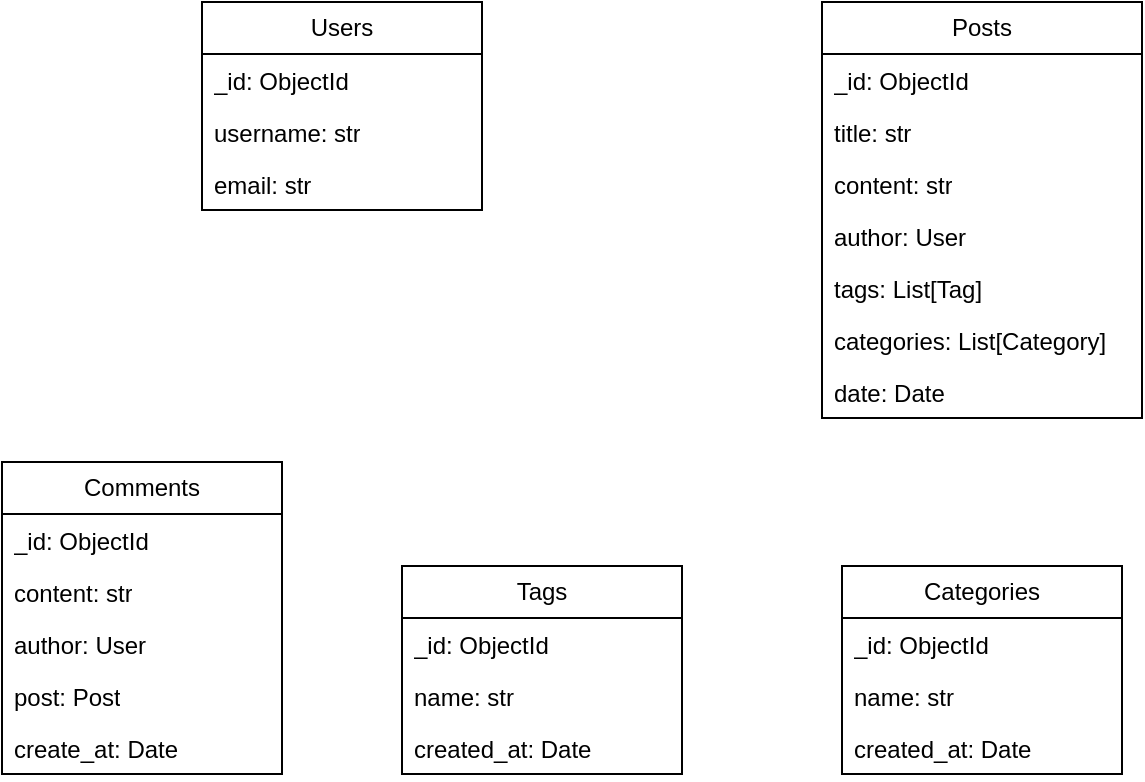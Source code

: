<mxfile version="24.0.7" type="device">
  <diagram name="Página-1" id="1TMH7UZ6KeqDlgrAmdXs">
    <mxGraphModel dx="984" dy="539" grid="1" gridSize="10" guides="1" tooltips="1" connect="1" arrows="1" fold="1" page="1" pageScale="1" pageWidth="827" pageHeight="1169" math="0" shadow="0">
      <root>
        <mxCell id="0" />
        <mxCell id="1" parent="0" />
        <mxCell id="GNNz7NgXknpyaF68Vbfo-1" value="Users" style="swimlane;fontStyle=0;childLayout=stackLayout;horizontal=1;startSize=26;fillColor=none;horizontalStack=0;resizeParent=1;resizeParentMax=0;resizeLast=0;collapsible=1;marginBottom=0;whiteSpace=wrap;html=1;" vertex="1" parent="1">
          <mxGeometry x="180" y="80" width="140" height="104" as="geometry" />
        </mxCell>
        <mxCell id="GNNz7NgXknpyaF68Vbfo-2" value="_id: ObjectId" style="text;strokeColor=none;fillColor=none;align=left;verticalAlign=top;spacingLeft=4;spacingRight=4;overflow=hidden;rotatable=0;points=[[0,0.5],[1,0.5]];portConstraint=eastwest;whiteSpace=wrap;html=1;" vertex="1" parent="GNNz7NgXknpyaF68Vbfo-1">
          <mxGeometry y="26" width="140" height="26" as="geometry" />
        </mxCell>
        <mxCell id="GNNz7NgXknpyaF68Vbfo-3" value="username: str&lt;div&gt;&lt;br&gt;&lt;/div&gt;" style="text;strokeColor=none;fillColor=none;align=left;verticalAlign=top;spacingLeft=4;spacingRight=4;overflow=hidden;rotatable=0;points=[[0,0.5],[1,0.5]];portConstraint=eastwest;whiteSpace=wrap;html=1;" vertex="1" parent="GNNz7NgXknpyaF68Vbfo-1">
          <mxGeometry y="52" width="140" height="26" as="geometry" />
        </mxCell>
        <mxCell id="GNNz7NgXknpyaF68Vbfo-4" value="email: str" style="text;strokeColor=none;fillColor=none;align=left;verticalAlign=top;spacingLeft=4;spacingRight=4;overflow=hidden;rotatable=0;points=[[0,0.5],[1,0.5]];portConstraint=eastwest;whiteSpace=wrap;html=1;" vertex="1" parent="GNNz7NgXknpyaF68Vbfo-1">
          <mxGeometry y="78" width="140" height="26" as="geometry" />
        </mxCell>
        <mxCell id="GNNz7NgXknpyaF68Vbfo-6" value="Posts" style="swimlane;fontStyle=0;childLayout=stackLayout;horizontal=1;startSize=26;fillColor=none;horizontalStack=0;resizeParent=1;resizeParentMax=0;resizeLast=0;collapsible=1;marginBottom=0;whiteSpace=wrap;html=1;" vertex="1" parent="1">
          <mxGeometry x="490" y="80" width="160" height="208" as="geometry" />
        </mxCell>
        <mxCell id="GNNz7NgXknpyaF68Vbfo-7" value="_id: ObjectId" style="text;strokeColor=none;fillColor=none;align=left;verticalAlign=top;spacingLeft=4;spacingRight=4;overflow=hidden;rotatable=0;points=[[0,0.5],[1,0.5]];portConstraint=eastwest;whiteSpace=wrap;html=1;" vertex="1" parent="GNNz7NgXknpyaF68Vbfo-6">
          <mxGeometry y="26" width="160" height="26" as="geometry" />
        </mxCell>
        <mxCell id="GNNz7NgXknpyaF68Vbfo-8" value="&lt;div&gt;title: str&lt;/div&gt;&lt;div&gt;&lt;br&gt;&lt;/div&gt;" style="text;strokeColor=none;fillColor=none;align=left;verticalAlign=top;spacingLeft=4;spacingRight=4;overflow=hidden;rotatable=0;points=[[0,0.5],[1,0.5]];portConstraint=eastwest;whiteSpace=wrap;html=1;" vertex="1" parent="GNNz7NgXknpyaF68Vbfo-6">
          <mxGeometry y="52" width="160" height="26" as="geometry" />
        </mxCell>
        <mxCell id="GNNz7NgXknpyaF68Vbfo-9" value="content: str" style="text;strokeColor=none;fillColor=none;align=left;verticalAlign=top;spacingLeft=4;spacingRight=4;overflow=hidden;rotatable=0;points=[[0,0.5],[1,0.5]];portConstraint=eastwest;whiteSpace=wrap;html=1;" vertex="1" parent="GNNz7NgXknpyaF68Vbfo-6">
          <mxGeometry y="78" width="160" height="26" as="geometry" />
        </mxCell>
        <mxCell id="GNNz7NgXknpyaF68Vbfo-10" value="author: User&lt;div&gt;&lt;br&gt;&lt;/div&gt;" style="text;strokeColor=none;fillColor=none;align=left;verticalAlign=top;spacingLeft=4;spacingRight=4;overflow=hidden;rotatable=0;points=[[0,0.5],[1,0.5]];portConstraint=eastwest;whiteSpace=wrap;html=1;" vertex="1" parent="GNNz7NgXknpyaF68Vbfo-6">
          <mxGeometry y="104" width="160" height="26" as="geometry" />
        </mxCell>
        <mxCell id="GNNz7NgXknpyaF68Vbfo-11" value="tags: List[Tag]" style="text;strokeColor=none;fillColor=none;align=left;verticalAlign=top;spacingLeft=4;spacingRight=4;overflow=hidden;rotatable=0;points=[[0,0.5],[1,0.5]];portConstraint=eastwest;whiteSpace=wrap;html=1;" vertex="1" parent="GNNz7NgXknpyaF68Vbfo-6">
          <mxGeometry y="130" width="160" height="26" as="geometry" />
        </mxCell>
        <mxCell id="GNNz7NgXknpyaF68Vbfo-13" value="categories: List[Category]" style="text;strokeColor=none;fillColor=none;align=left;verticalAlign=top;spacingLeft=4;spacingRight=4;overflow=hidden;rotatable=0;points=[[0,0.5],[1,0.5]];portConstraint=eastwest;whiteSpace=wrap;html=1;" vertex="1" parent="GNNz7NgXknpyaF68Vbfo-6">
          <mxGeometry y="156" width="160" height="26" as="geometry" />
        </mxCell>
        <mxCell id="GNNz7NgXknpyaF68Vbfo-12" value="date: Date" style="text;strokeColor=none;fillColor=none;align=left;verticalAlign=top;spacingLeft=4;spacingRight=4;overflow=hidden;rotatable=0;points=[[0,0.5],[1,0.5]];portConstraint=eastwest;whiteSpace=wrap;html=1;" vertex="1" parent="GNNz7NgXknpyaF68Vbfo-6">
          <mxGeometry y="182" width="160" height="26" as="geometry" />
        </mxCell>
        <mxCell id="GNNz7NgXknpyaF68Vbfo-14" value="Comments" style="swimlane;fontStyle=0;childLayout=stackLayout;horizontal=1;startSize=26;fillColor=none;horizontalStack=0;resizeParent=1;resizeParentMax=0;resizeLast=0;collapsible=1;marginBottom=0;whiteSpace=wrap;html=1;" vertex="1" parent="1">
          <mxGeometry x="80" y="310" width="140" height="156" as="geometry" />
        </mxCell>
        <mxCell id="GNNz7NgXknpyaF68Vbfo-15" value="_id: ObjectId" style="text;strokeColor=none;fillColor=none;align=left;verticalAlign=top;spacingLeft=4;spacingRight=4;overflow=hidden;rotatable=0;points=[[0,0.5],[1,0.5]];portConstraint=eastwest;whiteSpace=wrap;html=1;" vertex="1" parent="GNNz7NgXknpyaF68Vbfo-14">
          <mxGeometry y="26" width="140" height="26" as="geometry" />
        </mxCell>
        <mxCell id="GNNz7NgXknpyaF68Vbfo-16" value="&lt;div&gt;content: str&lt;/div&gt;" style="text;strokeColor=none;fillColor=none;align=left;verticalAlign=top;spacingLeft=4;spacingRight=4;overflow=hidden;rotatable=0;points=[[0,0.5],[1,0.5]];portConstraint=eastwest;whiteSpace=wrap;html=1;" vertex="1" parent="GNNz7NgXknpyaF68Vbfo-14">
          <mxGeometry y="52" width="140" height="26" as="geometry" />
        </mxCell>
        <mxCell id="GNNz7NgXknpyaF68Vbfo-18" value="author: User&lt;div&gt;&lt;br&gt;&lt;/div&gt;" style="text;strokeColor=none;fillColor=none;align=left;verticalAlign=top;spacingLeft=4;spacingRight=4;overflow=hidden;rotatable=0;points=[[0,0.5],[1,0.5]];portConstraint=eastwest;whiteSpace=wrap;html=1;" vertex="1" parent="GNNz7NgXknpyaF68Vbfo-14">
          <mxGeometry y="78" width="140" height="26" as="geometry" />
        </mxCell>
        <mxCell id="GNNz7NgXknpyaF68Vbfo-17" value="post: Post" style="text;strokeColor=none;fillColor=none;align=left;verticalAlign=top;spacingLeft=4;spacingRight=4;overflow=hidden;rotatable=0;points=[[0,0.5],[1,0.5]];portConstraint=eastwest;whiteSpace=wrap;html=1;" vertex="1" parent="GNNz7NgXknpyaF68Vbfo-14">
          <mxGeometry y="104" width="140" height="26" as="geometry" />
        </mxCell>
        <mxCell id="GNNz7NgXknpyaF68Vbfo-19" value="create_at: Date" style="text;strokeColor=none;fillColor=none;align=left;verticalAlign=top;spacingLeft=4;spacingRight=4;overflow=hidden;rotatable=0;points=[[0,0.5],[1,0.5]];portConstraint=eastwest;whiteSpace=wrap;html=1;" vertex="1" parent="GNNz7NgXknpyaF68Vbfo-14">
          <mxGeometry y="130" width="140" height="26" as="geometry" />
        </mxCell>
        <mxCell id="GNNz7NgXknpyaF68Vbfo-20" value="Tags" style="swimlane;fontStyle=0;childLayout=stackLayout;horizontal=1;startSize=26;fillColor=none;horizontalStack=0;resizeParent=1;resizeParentMax=0;resizeLast=0;collapsible=1;marginBottom=0;whiteSpace=wrap;html=1;" vertex="1" parent="1">
          <mxGeometry x="280" y="362" width="140" height="104" as="geometry" />
        </mxCell>
        <mxCell id="GNNz7NgXknpyaF68Vbfo-21" value="_id: ObjectId" style="text;strokeColor=none;fillColor=none;align=left;verticalAlign=top;spacingLeft=4;spacingRight=4;overflow=hidden;rotatable=0;points=[[0,0.5],[1,0.5]];portConstraint=eastwest;whiteSpace=wrap;html=1;" vertex="1" parent="GNNz7NgXknpyaF68Vbfo-20">
          <mxGeometry y="26" width="140" height="26" as="geometry" />
        </mxCell>
        <mxCell id="GNNz7NgXknpyaF68Vbfo-22" value="&lt;div&gt;name: str&lt;/div&gt;" style="text;strokeColor=none;fillColor=none;align=left;verticalAlign=top;spacingLeft=4;spacingRight=4;overflow=hidden;rotatable=0;points=[[0,0.5],[1,0.5]];portConstraint=eastwest;whiteSpace=wrap;html=1;" vertex="1" parent="GNNz7NgXknpyaF68Vbfo-20">
          <mxGeometry y="52" width="140" height="26" as="geometry" />
        </mxCell>
        <mxCell id="GNNz7NgXknpyaF68Vbfo-23" value="created_at: Date" style="text;strokeColor=none;fillColor=none;align=left;verticalAlign=top;spacingLeft=4;spacingRight=4;overflow=hidden;rotatable=0;points=[[0,0.5],[1,0.5]];portConstraint=eastwest;whiteSpace=wrap;html=1;" vertex="1" parent="GNNz7NgXknpyaF68Vbfo-20">
          <mxGeometry y="78" width="140" height="26" as="geometry" />
        </mxCell>
        <mxCell id="GNNz7NgXknpyaF68Vbfo-24" value="Categories" style="swimlane;fontStyle=0;childLayout=stackLayout;horizontal=1;startSize=26;fillColor=none;horizontalStack=0;resizeParent=1;resizeParentMax=0;resizeLast=0;collapsible=1;marginBottom=0;whiteSpace=wrap;html=1;" vertex="1" parent="1">
          <mxGeometry x="500" y="362" width="140" height="104" as="geometry" />
        </mxCell>
        <mxCell id="GNNz7NgXknpyaF68Vbfo-25" value="_id: ObjectId" style="text;strokeColor=none;fillColor=none;align=left;verticalAlign=top;spacingLeft=4;spacingRight=4;overflow=hidden;rotatable=0;points=[[0,0.5],[1,0.5]];portConstraint=eastwest;whiteSpace=wrap;html=1;" vertex="1" parent="GNNz7NgXknpyaF68Vbfo-24">
          <mxGeometry y="26" width="140" height="26" as="geometry" />
        </mxCell>
        <mxCell id="GNNz7NgXknpyaF68Vbfo-26" value="&lt;div&gt;name: str&lt;/div&gt;" style="text;strokeColor=none;fillColor=none;align=left;verticalAlign=top;spacingLeft=4;spacingRight=4;overflow=hidden;rotatable=0;points=[[0,0.5],[1,0.5]];portConstraint=eastwest;whiteSpace=wrap;html=1;" vertex="1" parent="GNNz7NgXknpyaF68Vbfo-24">
          <mxGeometry y="52" width="140" height="26" as="geometry" />
        </mxCell>
        <mxCell id="GNNz7NgXknpyaF68Vbfo-27" value="created_at: Date" style="text;strokeColor=none;fillColor=none;align=left;verticalAlign=top;spacingLeft=4;spacingRight=4;overflow=hidden;rotatable=0;points=[[0,0.5],[1,0.5]];portConstraint=eastwest;whiteSpace=wrap;html=1;" vertex="1" parent="GNNz7NgXknpyaF68Vbfo-24">
          <mxGeometry y="78" width="140" height="26" as="geometry" />
        </mxCell>
      </root>
    </mxGraphModel>
  </diagram>
</mxfile>
